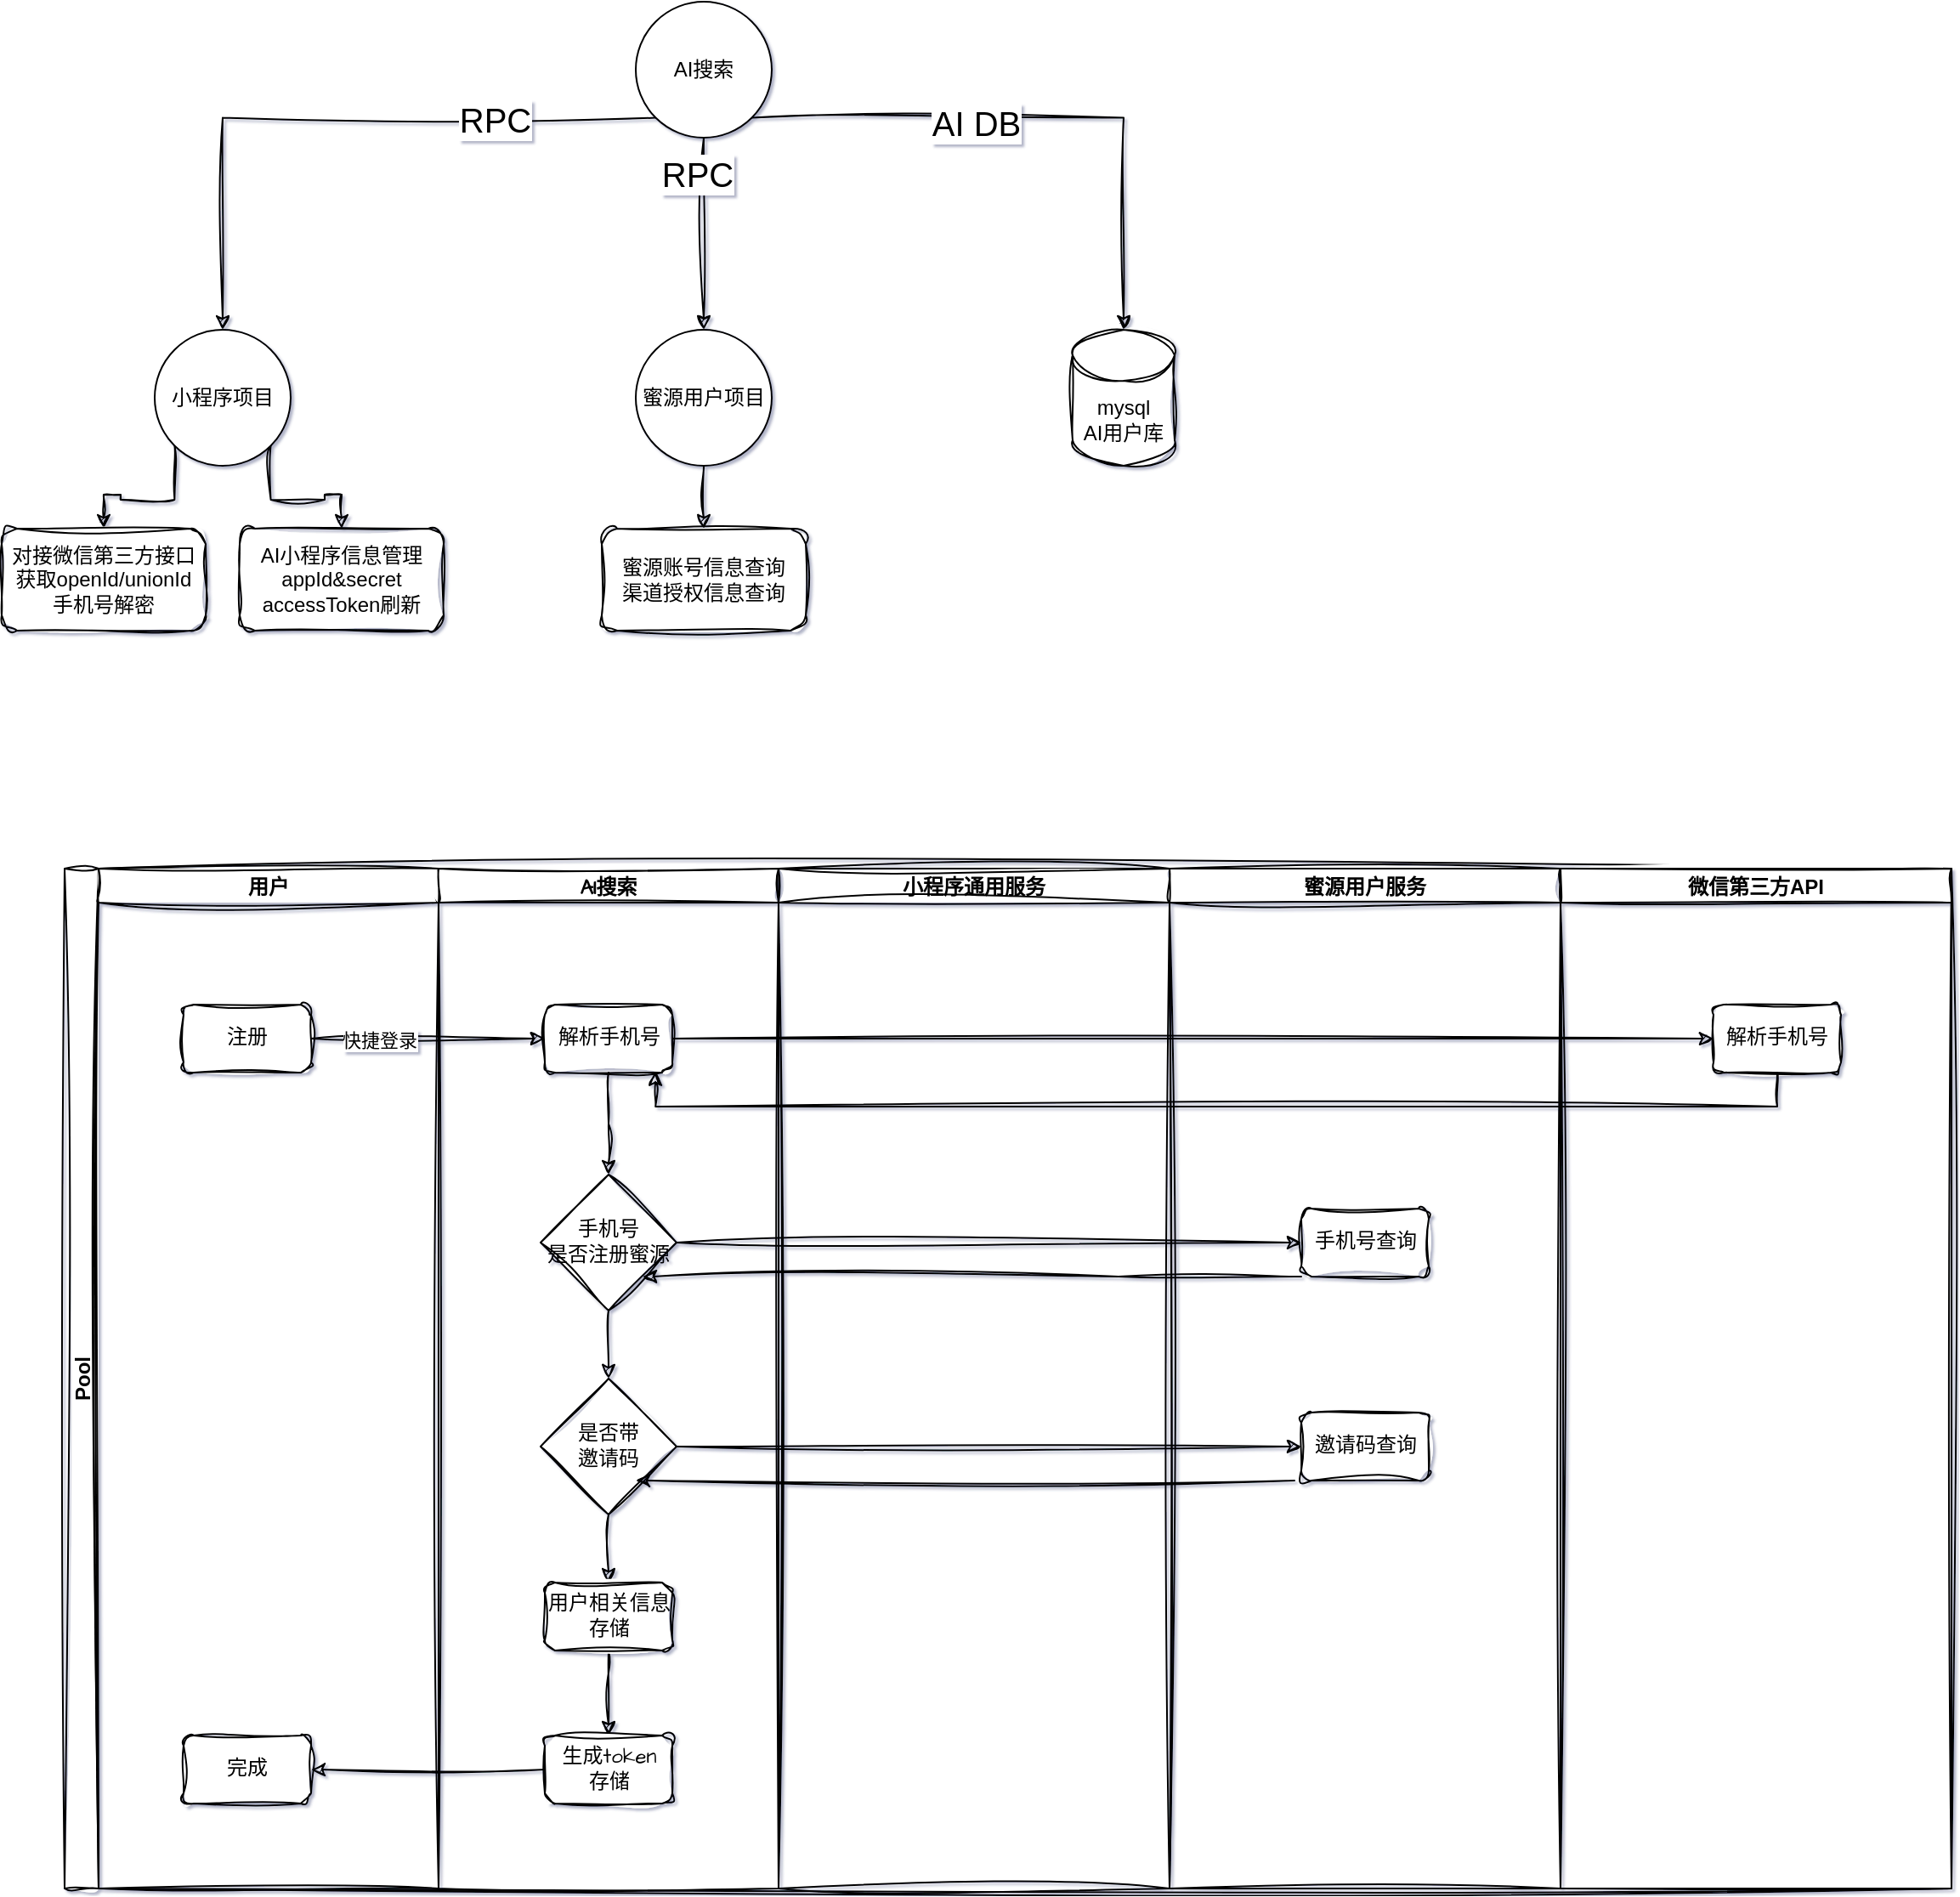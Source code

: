 <mxfile version="25.0.1">
  <diagram name="第 1 页" id="D3y8B_VSon4lfVL2JQVJ">
    <mxGraphModel dx="1242" dy="610" grid="1" gridSize="10" guides="1" tooltips="1" connect="1" arrows="1" fold="1" page="1" pageScale="1" pageWidth="827" pageHeight="1169" math="0" shadow="1">
      <root>
        <mxCell id="0" />
        <mxCell id="1" parent="0" />
        <mxCell id="RqRTATrgt7MeRBz05JWU-7" style="edgeStyle=orthogonalEdgeStyle;rounded=0;sketch=1;hachureGap=4;jiggle=2;curveFitting=1;orthogonalLoop=1;jettySize=auto;html=1;exitX=0;exitY=1;exitDx=0;exitDy=0;fontFamily=Helvetica;" edge="1" parent="1" source="RqRTATrgt7MeRBz05JWU-1" target="RqRTATrgt7MeRBz05JWU-2">
          <mxGeometry relative="1" as="geometry">
            <Array as="points">
              <mxPoint x="203" y="168" />
            </Array>
          </mxGeometry>
        </mxCell>
        <mxCell id="RqRTATrgt7MeRBz05JWU-9" value="RPC" style="edgeLabel;html=1;align=center;verticalAlign=middle;resizable=0;points=[];sketch=1;hachureGap=4;jiggle=2;curveFitting=1;fontFamily=Helvetica;fontSize=20;" vertex="1" connectable="0" parent="RqRTATrgt7MeRBz05JWU-7">
          <mxGeometry x="-0.501" relative="1" as="geometry">
            <mxPoint as="offset" />
          </mxGeometry>
        </mxCell>
        <mxCell id="RqRTATrgt7MeRBz05JWU-8" style="edgeStyle=orthogonalEdgeStyle;rounded=0;sketch=1;hachureGap=4;jiggle=2;curveFitting=1;orthogonalLoop=1;jettySize=auto;html=1;exitX=0.5;exitY=1;exitDx=0;exitDy=0;fontFamily=Helvetica;" edge="1" parent="1" source="RqRTATrgt7MeRBz05JWU-1" target="RqRTATrgt7MeRBz05JWU-4">
          <mxGeometry relative="1" as="geometry" />
        </mxCell>
        <mxCell id="RqRTATrgt7MeRBz05JWU-10" value="RPC" style="edgeLabel;html=1;align=center;verticalAlign=middle;resizable=0;points=[];sketch=1;hachureGap=4;jiggle=2;curveFitting=1;fontFamily=Helvetica;fontSize=20;" vertex="1" connectable="0" parent="RqRTATrgt7MeRBz05JWU-8">
          <mxGeometry x="-0.64" y="-4" relative="1" as="geometry">
            <mxPoint as="offset" />
          </mxGeometry>
        </mxCell>
        <mxCell id="RqRTATrgt7MeRBz05JWU-18" style="edgeStyle=orthogonalEdgeStyle;rounded=0;sketch=1;hachureGap=4;jiggle=2;curveFitting=1;orthogonalLoop=1;jettySize=auto;html=1;exitX=1;exitY=1;exitDx=0;exitDy=0;fontFamily=Helvetica;" edge="1" parent="1" source="RqRTATrgt7MeRBz05JWU-1" target="RqRTATrgt7MeRBz05JWU-17">
          <mxGeometry relative="1" as="geometry" />
        </mxCell>
        <mxCell id="RqRTATrgt7MeRBz05JWU-19" value="AI DB" style="edgeLabel;html=1;align=center;verticalAlign=middle;resizable=0;points=[];sketch=1;hachureGap=4;jiggle=2;curveFitting=1;fontFamily=Helvetica;fontSize=20;" vertex="1" connectable="0" parent="RqRTATrgt7MeRBz05JWU-18">
          <mxGeometry x="-0.233" y="-2" relative="1" as="geometry">
            <mxPoint as="offset" />
          </mxGeometry>
        </mxCell>
        <mxCell id="RqRTATrgt7MeRBz05JWU-1" value="AI搜索" style="ellipse;whiteSpace=wrap;html=1;aspect=fixed;fontFamily=Helvetica;" vertex="1" parent="1">
          <mxGeometry x="446" y="100" width="80" height="80" as="geometry" />
        </mxCell>
        <mxCell id="RqRTATrgt7MeRBz05JWU-12" style="edgeStyle=orthogonalEdgeStyle;rounded=0;sketch=1;hachureGap=4;jiggle=2;curveFitting=1;orthogonalLoop=1;jettySize=auto;html=1;exitX=0;exitY=1;exitDx=0;exitDy=0;entryX=0.5;entryY=0;entryDx=0;entryDy=0;fontFamily=Helvetica;" edge="1" parent="1" source="RqRTATrgt7MeRBz05JWU-2" target="RqRTATrgt7MeRBz05JWU-11">
          <mxGeometry relative="1" as="geometry" />
        </mxCell>
        <mxCell id="RqRTATrgt7MeRBz05JWU-14" style="edgeStyle=orthogonalEdgeStyle;rounded=0;sketch=1;hachureGap=4;jiggle=2;curveFitting=1;orthogonalLoop=1;jettySize=auto;html=1;exitX=1;exitY=1;exitDx=0;exitDy=0;entryX=0.5;entryY=0;entryDx=0;entryDy=0;fontFamily=Helvetica;" edge="1" parent="1" source="RqRTATrgt7MeRBz05JWU-2" target="RqRTATrgt7MeRBz05JWU-13">
          <mxGeometry relative="1" as="geometry" />
        </mxCell>
        <mxCell id="RqRTATrgt7MeRBz05JWU-2" value="小程序项目" style="ellipse;whiteSpace=wrap;html=1;aspect=fixed;fontFamily=Helvetica;" vertex="1" parent="1">
          <mxGeometry x="163" y="293" width="80" height="80" as="geometry" />
        </mxCell>
        <mxCell id="RqRTATrgt7MeRBz05JWU-16" style="edgeStyle=orthogonalEdgeStyle;rounded=0;sketch=1;hachureGap=4;jiggle=2;curveFitting=1;orthogonalLoop=1;jettySize=auto;html=1;exitX=0.5;exitY=1;exitDx=0;exitDy=0;entryX=0.5;entryY=0;entryDx=0;entryDy=0;fontFamily=Helvetica;" edge="1" parent="1" source="RqRTATrgt7MeRBz05JWU-4" target="RqRTATrgt7MeRBz05JWU-15">
          <mxGeometry relative="1" as="geometry" />
        </mxCell>
        <mxCell id="RqRTATrgt7MeRBz05JWU-4" value="蜜源用户项目" style="ellipse;whiteSpace=wrap;html=1;aspect=fixed;fontFamily=Helvetica;" vertex="1" parent="1">
          <mxGeometry x="446" y="293" width="80" height="80" as="geometry" />
        </mxCell>
        <mxCell id="RqRTATrgt7MeRBz05JWU-11" value="&lt;div&gt;对接微信第三方接口&lt;/div&gt;&lt;div&gt;获取openId/unionId&lt;/div&gt;&lt;div&gt;手机号解密&lt;/div&gt;" style="rounded=1;whiteSpace=wrap;html=1;sketch=1;hachureGap=4;jiggle=2;curveFitting=1;fontFamily=Helvetica;" vertex="1" parent="1">
          <mxGeometry x="73" y="410" width="120" height="60" as="geometry" />
        </mxCell>
        <mxCell id="RqRTATrgt7MeRBz05JWU-13" value="&lt;div&gt;AI小程序信息管理&lt;/div&gt;&lt;div&gt;appId&amp;amp;secret&lt;/div&gt;&lt;div&gt;accessToken刷新&lt;/div&gt;" style="rounded=1;whiteSpace=wrap;html=1;sketch=1;hachureGap=4;jiggle=2;curveFitting=1;fontFamily=Helvetica;" vertex="1" parent="1">
          <mxGeometry x="213" y="410" width="120" height="60" as="geometry" />
        </mxCell>
        <mxCell id="RqRTATrgt7MeRBz05JWU-15" value="&lt;div&gt;蜜源账号信息查询&lt;/div&gt;&lt;div&gt;渠道授权信息查询&lt;/div&gt;" style="rounded=1;whiteSpace=wrap;html=1;sketch=1;hachureGap=4;jiggle=2;curveFitting=1;fontFamily=Helvetica;" vertex="1" parent="1">
          <mxGeometry x="426" y="410" width="120" height="60" as="geometry" />
        </mxCell>
        <mxCell id="RqRTATrgt7MeRBz05JWU-17" value="&lt;div&gt;mysql&lt;/div&gt;&lt;div&gt;AI用户库&lt;/div&gt;" style="shape=cylinder3;whiteSpace=wrap;html=1;boundedLbl=1;backgroundOutline=1;size=15;sketch=1;hachureGap=4;jiggle=2;curveFitting=1;fontFamily=Helvetica;" vertex="1" parent="1">
          <mxGeometry x="703" y="293" width="60" height="80" as="geometry" />
        </mxCell>
        <mxCell id="RqRTATrgt7MeRBz05JWU-27" value="Pool" style="swimlane;childLayout=stackLayout;resizeParent=1;resizeParentMax=0;startSize=20;horizontal=0;horizontalStack=1;sketch=1;hachureGap=4;jiggle=2;curveFitting=1;fontFamily=Helvetica;" vertex="1" parent="1">
          <mxGeometry x="110" y="610" width="1110" height="600" as="geometry">
            <mxRectangle x="146" y="550" width="40" height="50" as="alternateBounds" />
          </mxGeometry>
        </mxCell>
        <mxCell id="RqRTATrgt7MeRBz05JWU-28" value="用户" style="swimlane;startSize=20;sketch=1;hachureGap=4;jiggle=2;curveFitting=1;fontFamily=Architects Daughter;fontSource=https%3A%2F%2Ffonts.googleapis.com%2Fcss%3Ffamily%3DArchitects%2BDaughter;" vertex="1" parent="RqRTATrgt7MeRBz05JWU-27">
          <mxGeometry x="20" width="200" height="600" as="geometry" />
        </mxCell>
        <mxCell id="RqRTATrgt7MeRBz05JWU-31" value="注册" style="rounded=1;whiteSpace=wrap;html=1;sketch=1;hachureGap=4;jiggle=2;curveFitting=1;fontFamily=Architects Daughter;fontSource=https%3A%2F%2Ffonts.googleapis.com%2Fcss%3Ffamily%3DArchitects%2BDaughter;" vertex="1" parent="RqRTATrgt7MeRBz05JWU-28">
          <mxGeometry x="50" y="80" width="75" height="40" as="geometry" />
        </mxCell>
        <mxCell id="RqRTATrgt7MeRBz05JWU-57" value="完成" style="rounded=1;whiteSpace=wrap;html=1;sketch=1;hachureGap=4;jiggle=2;curveFitting=1;fontFamily=Architects Daughter;fontSource=https%3A%2F%2Ffonts.googleapis.com%2Fcss%3Ffamily%3DArchitects%2BDaughter;" vertex="1" parent="RqRTATrgt7MeRBz05JWU-28">
          <mxGeometry x="50" y="510" width="75" height="40" as="geometry" />
        </mxCell>
        <mxCell id="RqRTATrgt7MeRBz05JWU-29" value="AI搜索" style="swimlane;startSize=20;sketch=1;hachureGap=4;jiggle=2;curveFitting=1;fontFamily=Architects Daughter;fontSource=https%3A%2F%2Ffonts.googleapis.com%2Fcss%3Ffamily%3DArchitects%2BDaughter;" vertex="1" parent="RqRTATrgt7MeRBz05JWU-27">
          <mxGeometry x="220" width="200" height="600" as="geometry" />
        </mxCell>
        <mxCell id="RqRTATrgt7MeRBz05JWU-45" style="edgeStyle=orthogonalEdgeStyle;rounded=0;sketch=1;hachureGap=4;jiggle=2;curveFitting=1;orthogonalLoop=1;jettySize=auto;html=1;entryX=0.5;entryY=0;entryDx=0;entryDy=0;fontFamily=Architects Daughter;fontSource=https%3A%2F%2Ffonts.googleapis.com%2Fcss%3Ffamily%3DArchitects%2BDaughter;" edge="1" parent="RqRTATrgt7MeRBz05JWU-29" source="RqRTATrgt7MeRBz05JWU-32">
          <mxGeometry relative="1" as="geometry">
            <mxPoint x="100" y="180" as="targetPoint" />
          </mxGeometry>
        </mxCell>
        <mxCell id="RqRTATrgt7MeRBz05JWU-32" value="解析手机号" style="rounded=1;whiteSpace=wrap;html=1;sketch=1;hachureGap=4;jiggle=2;curveFitting=1;fontFamily=Architects Daughter;fontSource=https%3A%2F%2Ffonts.googleapis.com%2Fcss%3Ffamily%3DArchitects%2BDaughter;" vertex="1" parent="RqRTATrgt7MeRBz05JWU-29">
          <mxGeometry x="62.5" y="80" width="75" height="40" as="geometry" />
        </mxCell>
        <mxCell id="RqRTATrgt7MeRBz05JWU-52" value="" style="edgeStyle=orthogonalEdgeStyle;rounded=0;sketch=1;hachureGap=4;jiggle=2;curveFitting=1;orthogonalLoop=1;jettySize=auto;html=1;fontFamily=Architects Daughter;fontSource=https%3A%2F%2Ffonts.googleapis.com%2Fcss%3Ffamily%3DArchitects%2BDaughter;" edge="1" parent="RqRTATrgt7MeRBz05JWU-29" source="RqRTATrgt7MeRBz05JWU-47" target="RqRTATrgt7MeRBz05JWU-51">
          <mxGeometry relative="1" as="geometry" />
        </mxCell>
        <mxCell id="RqRTATrgt7MeRBz05JWU-47" value="&lt;div&gt;手机号&lt;/div&gt;&lt;div&gt;是否注册蜜源&lt;/div&gt;" style="rhombus;whiteSpace=wrap;html=1;sketch=1;hachureGap=4;jiggle=2;curveFitting=1;fontFamily=Architects Daughter;fontSource=https%3A%2F%2Ffonts.googleapis.com%2Fcss%3Ffamily%3DArchitects%2BDaughter;" vertex="1" parent="RqRTATrgt7MeRBz05JWU-29">
          <mxGeometry x="60" y="180" width="80" height="80" as="geometry" />
        </mxCell>
        <mxCell id="RqRTATrgt7MeRBz05JWU-59" style="edgeStyle=orthogonalEdgeStyle;rounded=0;sketch=1;hachureGap=4;jiggle=2;curveFitting=1;orthogonalLoop=1;jettySize=auto;html=1;exitX=0.5;exitY=1;exitDx=0;exitDy=0;fontFamily=Architects Daughter;fontSource=https%3A%2F%2Ffonts.googleapis.com%2Fcss%3Ffamily%3DArchitects%2BDaughter;" edge="1" parent="RqRTATrgt7MeRBz05JWU-29" source="RqRTATrgt7MeRBz05JWU-51" target="RqRTATrgt7MeRBz05JWU-58">
          <mxGeometry relative="1" as="geometry" />
        </mxCell>
        <mxCell id="RqRTATrgt7MeRBz05JWU-51" value="&lt;div&gt;是否带&lt;/div&gt;&lt;div&gt;邀请码&lt;/div&gt;" style="rhombus;whiteSpace=wrap;html=1;sketch=1;hachureGap=4;jiggle=2;curveFitting=1;fontFamily=Architects Daughter;fontSource=https%3A%2F%2Ffonts.googleapis.com%2Fcss%3Ffamily%3DArchitects%2BDaughter;" vertex="1" parent="RqRTATrgt7MeRBz05JWU-29">
          <mxGeometry x="60" y="300" width="80" height="80" as="geometry" />
        </mxCell>
        <mxCell id="RqRTATrgt7MeRBz05JWU-88" style="edgeStyle=orthogonalEdgeStyle;rounded=0;sketch=1;hachureGap=4;jiggle=2;curveFitting=1;orthogonalLoop=1;jettySize=auto;html=1;fontFamily=Architects Daughter;fontSource=https%3A%2F%2Ffonts.googleapis.com%2Fcss%3Ffamily%3DArchitects%2BDaughter;" edge="1" parent="RqRTATrgt7MeRBz05JWU-29" source="RqRTATrgt7MeRBz05JWU-58" target="RqRTATrgt7MeRBz05JWU-87">
          <mxGeometry relative="1" as="geometry" />
        </mxCell>
        <mxCell id="RqRTATrgt7MeRBz05JWU-58" value="用户相关信息存储" style="rounded=1;whiteSpace=wrap;html=1;sketch=1;hachureGap=4;jiggle=2;curveFitting=1;fontFamily=Architects Daughter;fontSource=https%3A%2F%2Ffonts.googleapis.com%2Fcss%3Ffamily%3DArchitects%2BDaughter;" vertex="1" parent="RqRTATrgt7MeRBz05JWU-29">
          <mxGeometry x="62.5" y="420" width="75" height="40" as="geometry" />
        </mxCell>
        <mxCell id="RqRTATrgt7MeRBz05JWU-87" value="&lt;div&gt;生成token&lt;/div&gt;&lt;div&gt;存储&lt;/div&gt;" style="rounded=1;whiteSpace=wrap;html=1;sketch=1;hachureGap=4;jiggle=2;curveFitting=1;fontFamily=Architects Daughter;fontSource=https%3A%2F%2Ffonts.googleapis.com%2Fcss%3Ffamily%3DArchitects%2BDaughter;" vertex="1" parent="RqRTATrgt7MeRBz05JWU-29">
          <mxGeometry x="62.5" y="510" width="75" height="40" as="geometry" />
        </mxCell>
        <mxCell id="RqRTATrgt7MeRBz05JWU-30" value="小程序通用服务" style="swimlane;startSize=20;sketch=1;hachureGap=4;jiggle=2;curveFitting=1;fontFamily=Helvetica;" vertex="1" parent="RqRTATrgt7MeRBz05JWU-27">
          <mxGeometry x="420" width="230" height="600" as="geometry" />
        </mxCell>
        <mxCell id="RqRTATrgt7MeRBz05JWU-56" style="edgeStyle=orthogonalEdgeStyle;rounded=0;sketch=1;hachureGap=4;jiggle=2;curveFitting=1;orthogonalLoop=1;jettySize=auto;html=1;exitX=0;exitY=1;exitDx=0;exitDy=0;entryX=1;entryY=1;entryDx=0;entryDy=0;fontFamily=Architects Daughter;fontSource=https%3A%2F%2Ffonts.googleapis.com%2Fcss%3Ffamily%3DArchitects%2BDaughter;" edge="1" parent="RqRTATrgt7MeRBz05JWU-30">
          <mxGeometry relative="1" as="geometry">
            <mxPoint x="303.5" y="360" as="sourcePoint" />
            <mxPoint x="-84" y="360" as="targetPoint" />
          </mxGeometry>
        </mxCell>
        <mxCell id="RqRTATrgt7MeRBz05JWU-35" value="蜜源用户服务" style="swimlane;startSize=20;sketch=1;hachureGap=4;jiggle=2;curveFitting=1;fontFamily=Helvetica;" vertex="1" parent="RqRTATrgt7MeRBz05JWU-27">
          <mxGeometry x="650" width="230" height="600" as="geometry" />
        </mxCell>
        <mxCell id="RqRTATrgt7MeRBz05JWU-49" value="手机号查询" style="rounded=1;whiteSpace=wrap;html=1;sketch=1;hachureGap=4;jiggle=2;curveFitting=1;fontFamily=Architects Daughter;fontSource=https%3A%2F%2Ffonts.googleapis.com%2Fcss%3Ffamily%3DArchitects%2BDaughter;" vertex="1" parent="RqRTATrgt7MeRBz05JWU-35">
          <mxGeometry x="77.5" y="200" width="75" height="40" as="geometry" />
        </mxCell>
        <mxCell id="RqRTATrgt7MeRBz05JWU-53" value="邀请码查询" style="rounded=1;whiteSpace=wrap;html=1;sketch=1;hachureGap=4;jiggle=2;curveFitting=1;fontFamily=Architects Daughter;fontSource=https%3A%2F%2Ffonts.googleapis.com%2Fcss%3Ffamily%3DArchitects%2BDaughter;" vertex="1" parent="RqRTATrgt7MeRBz05JWU-35">
          <mxGeometry x="77.5" y="320" width="75" height="40" as="geometry" />
        </mxCell>
        <mxCell id="RqRTATrgt7MeRBz05JWU-40" value="微信第三方API" style="swimlane;startSize=20;sketch=1;hachureGap=4;jiggle=2;curveFitting=1;fontFamily=Helvetica;" vertex="1" parent="RqRTATrgt7MeRBz05JWU-27">
          <mxGeometry x="880" width="230" height="600" as="geometry" />
        </mxCell>
        <mxCell id="RqRTATrgt7MeRBz05JWU-36" value="解析手机号" style="rounded=1;whiteSpace=wrap;html=1;sketch=1;hachureGap=4;jiggle=2;curveFitting=1;fontFamily=Architects Daughter;fontSource=https%3A%2F%2Ffonts.googleapis.com%2Fcss%3Ffamily%3DArchitects%2BDaughter;" vertex="1" parent="RqRTATrgt7MeRBz05JWU-40">
          <mxGeometry x="90" y="80" width="75" height="40" as="geometry" />
        </mxCell>
        <mxCell id="RqRTATrgt7MeRBz05JWU-33" style="edgeStyle=orthogonalEdgeStyle;rounded=0;sketch=1;hachureGap=4;jiggle=2;curveFitting=1;orthogonalLoop=1;jettySize=auto;html=1;exitX=1;exitY=0.5;exitDx=0;exitDy=0;fontFamily=Architects Daughter;fontSource=https%3A%2F%2Ffonts.googleapis.com%2Fcss%3Ffamily%3DArchitects%2BDaughter;" edge="1" parent="RqRTATrgt7MeRBz05JWU-27" source="RqRTATrgt7MeRBz05JWU-31" target="RqRTATrgt7MeRBz05JWU-32">
          <mxGeometry relative="1" as="geometry" />
        </mxCell>
        <mxCell id="RqRTATrgt7MeRBz05JWU-34" value="快捷登录" style="edgeLabel;html=1;align=center;verticalAlign=middle;resizable=0;points=[];sketch=1;hachureGap=4;jiggle=2;curveFitting=1;fontFamily=Architects Daughter;fontSource=https%3A%2F%2Ffonts.googleapis.com%2Fcss%3Ffamily%3DArchitects%2BDaughter;" vertex="1" connectable="0" parent="RqRTATrgt7MeRBz05JWU-33">
          <mxGeometry x="-0.418" y="-1" relative="1" as="geometry">
            <mxPoint as="offset" />
          </mxGeometry>
        </mxCell>
        <mxCell id="RqRTATrgt7MeRBz05JWU-38" style="edgeStyle=orthogonalEdgeStyle;rounded=0;sketch=1;hachureGap=4;jiggle=2;curveFitting=1;orthogonalLoop=1;jettySize=auto;html=1;fontFamily=Architects Daughter;fontSource=https%3A%2F%2Ffonts.googleapis.com%2Fcss%3Ffamily%3DArchitects%2BDaughter;" edge="1" parent="RqRTATrgt7MeRBz05JWU-27" source="RqRTATrgt7MeRBz05JWU-32" target="RqRTATrgt7MeRBz05JWU-36">
          <mxGeometry relative="1" as="geometry" />
        </mxCell>
        <mxCell id="RqRTATrgt7MeRBz05JWU-44" style="edgeStyle=orthogonalEdgeStyle;rounded=0;sketch=1;hachureGap=4;jiggle=2;curveFitting=1;orthogonalLoop=1;jettySize=auto;html=1;exitX=0.5;exitY=1;exitDx=0;exitDy=0;entryX=0.868;entryY=0.983;entryDx=0;entryDy=0;entryPerimeter=0;fontFamily=Architects Daughter;fontSource=https%3A%2F%2Ffonts.googleapis.com%2Fcss%3Ffamily%3DArchitects%2BDaughter;" edge="1" parent="RqRTATrgt7MeRBz05JWU-27" source="RqRTATrgt7MeRBz05JWU-36" target="RqRTATrgt7MeRBz05JWU-32">
          <mxGeometry relative="1" as="geometry" />
        </mxCell>
        <mxCell id="RqRTATrgt7MeRBz05JWU-50" style="edgeStyle=orthogonalEdgeStyle;rounded=0;sketch=1;hachureGap=4;jiggle=2;curveFitting=1;orthogonalLoop=1;jettySize=auto;html=1;exitX=1;exitY=0.5;exitDx=0;exitDy=0;entryX=0;entryY=0.5;entryDx=0;entryDy=0;fontFamily=Architects Daughter;fontSource=https%3A%2F%2Ffonts.googleapis.com%2Fcss%3Ffamily%3DArchitects%2BDaughter;" edge="1" parent="RqRTATrgt7MeRBz05JWU-27" source="RqRTATrgt7MeRBz05JWU-47" target="RqRTATrgt7MeRBz05JWU-49">
          <mxGeometry relative="1" as="geometry" />
        </mxCell>
        <mxCell id="RqRTATrgt7MeRBz05JWU-54" style="edgeStyle=orthogonalEdgeStyle;rounded=0;sketch=1;hachureGap=4;jiggle=2;curveFitting=1;orthogonalLoop=1;jettySize=auto;html=1;fontFamily=Architects Daughter;fontSource=https%3A%2F%2Ffonts.googleapis.com%2Fcss%3Ffamily%3DArchitects%2BDaughter;" edge="1" parent="RqRTATrgt7MeRBz05JWU-27" source="RqRTATrgt7MeRBz05JWU-51" target="RqRTATrgt7MeRBz05JWU-53">
          <mxGeometry relative="1" as="geometry" />
        </mxCell>
        <mxCell id="RqRTATrgt7MeRBz05JWU-55" style="edgeStyle=orthogonalEdgeStyle;rounded=0;sketch=1;hachureGap=4;jiggle=2;curveFitting=1;orthogonalLoop=1;jettySize=auto;html=1;exitX=0;exitY=1;exitDx=0;exitDy=0;entryX=1;entryY=1;entryDx=0;entryDy=0;fontFamily=Architects Daughter;fontSource=https%3A%2F%2Ffonts.googleapis.com%2Fcss%3Ffamily%3DArchitects%2BDaughter;" edge="1" parent="RqRTATrgt7MeRBz05JWU-27" source="RqRTATrgt7MeRBz05JWU-49" target="RqRTATrgt7MeRBz05JWU-47">
          <mxGeometry relative="1" as="geometry">
            <Array as="points">
              <mxPoint x="620" y="240" />
              <mxPoint x="620" y="240" />
            </Array>
          </mxGeometry>
        </mxCell>
        <mxCell id="RqRTATrgt7MeRBz05JWU-89" style="edgeStyle=orthogonalEdgeStyle;rounded=0;sketch=1;hachureGap=4;jiggle=2;curveFitting=1;orthogonalLoop=1;jettySize=auto;html=1;fontFamily=Architects Daughter;fontSource=https%3A%2F%2Ffonts.googleapis.com%2Fcss%3Ffamily%3DArchitects%2BDaughter;" edge="1" parent="RqRTATrgt7MeRBz05JWU-27" source="RqRTATrgt7MeRBz05JWU-87" target="RqRTATrgt7MeRBz05JWU-57">
          <mxGeometry relative="1" as="geometry" />
        </mxCell>
      </root>
    </mxGraphModel>
  </diagram>
</mxfile>

